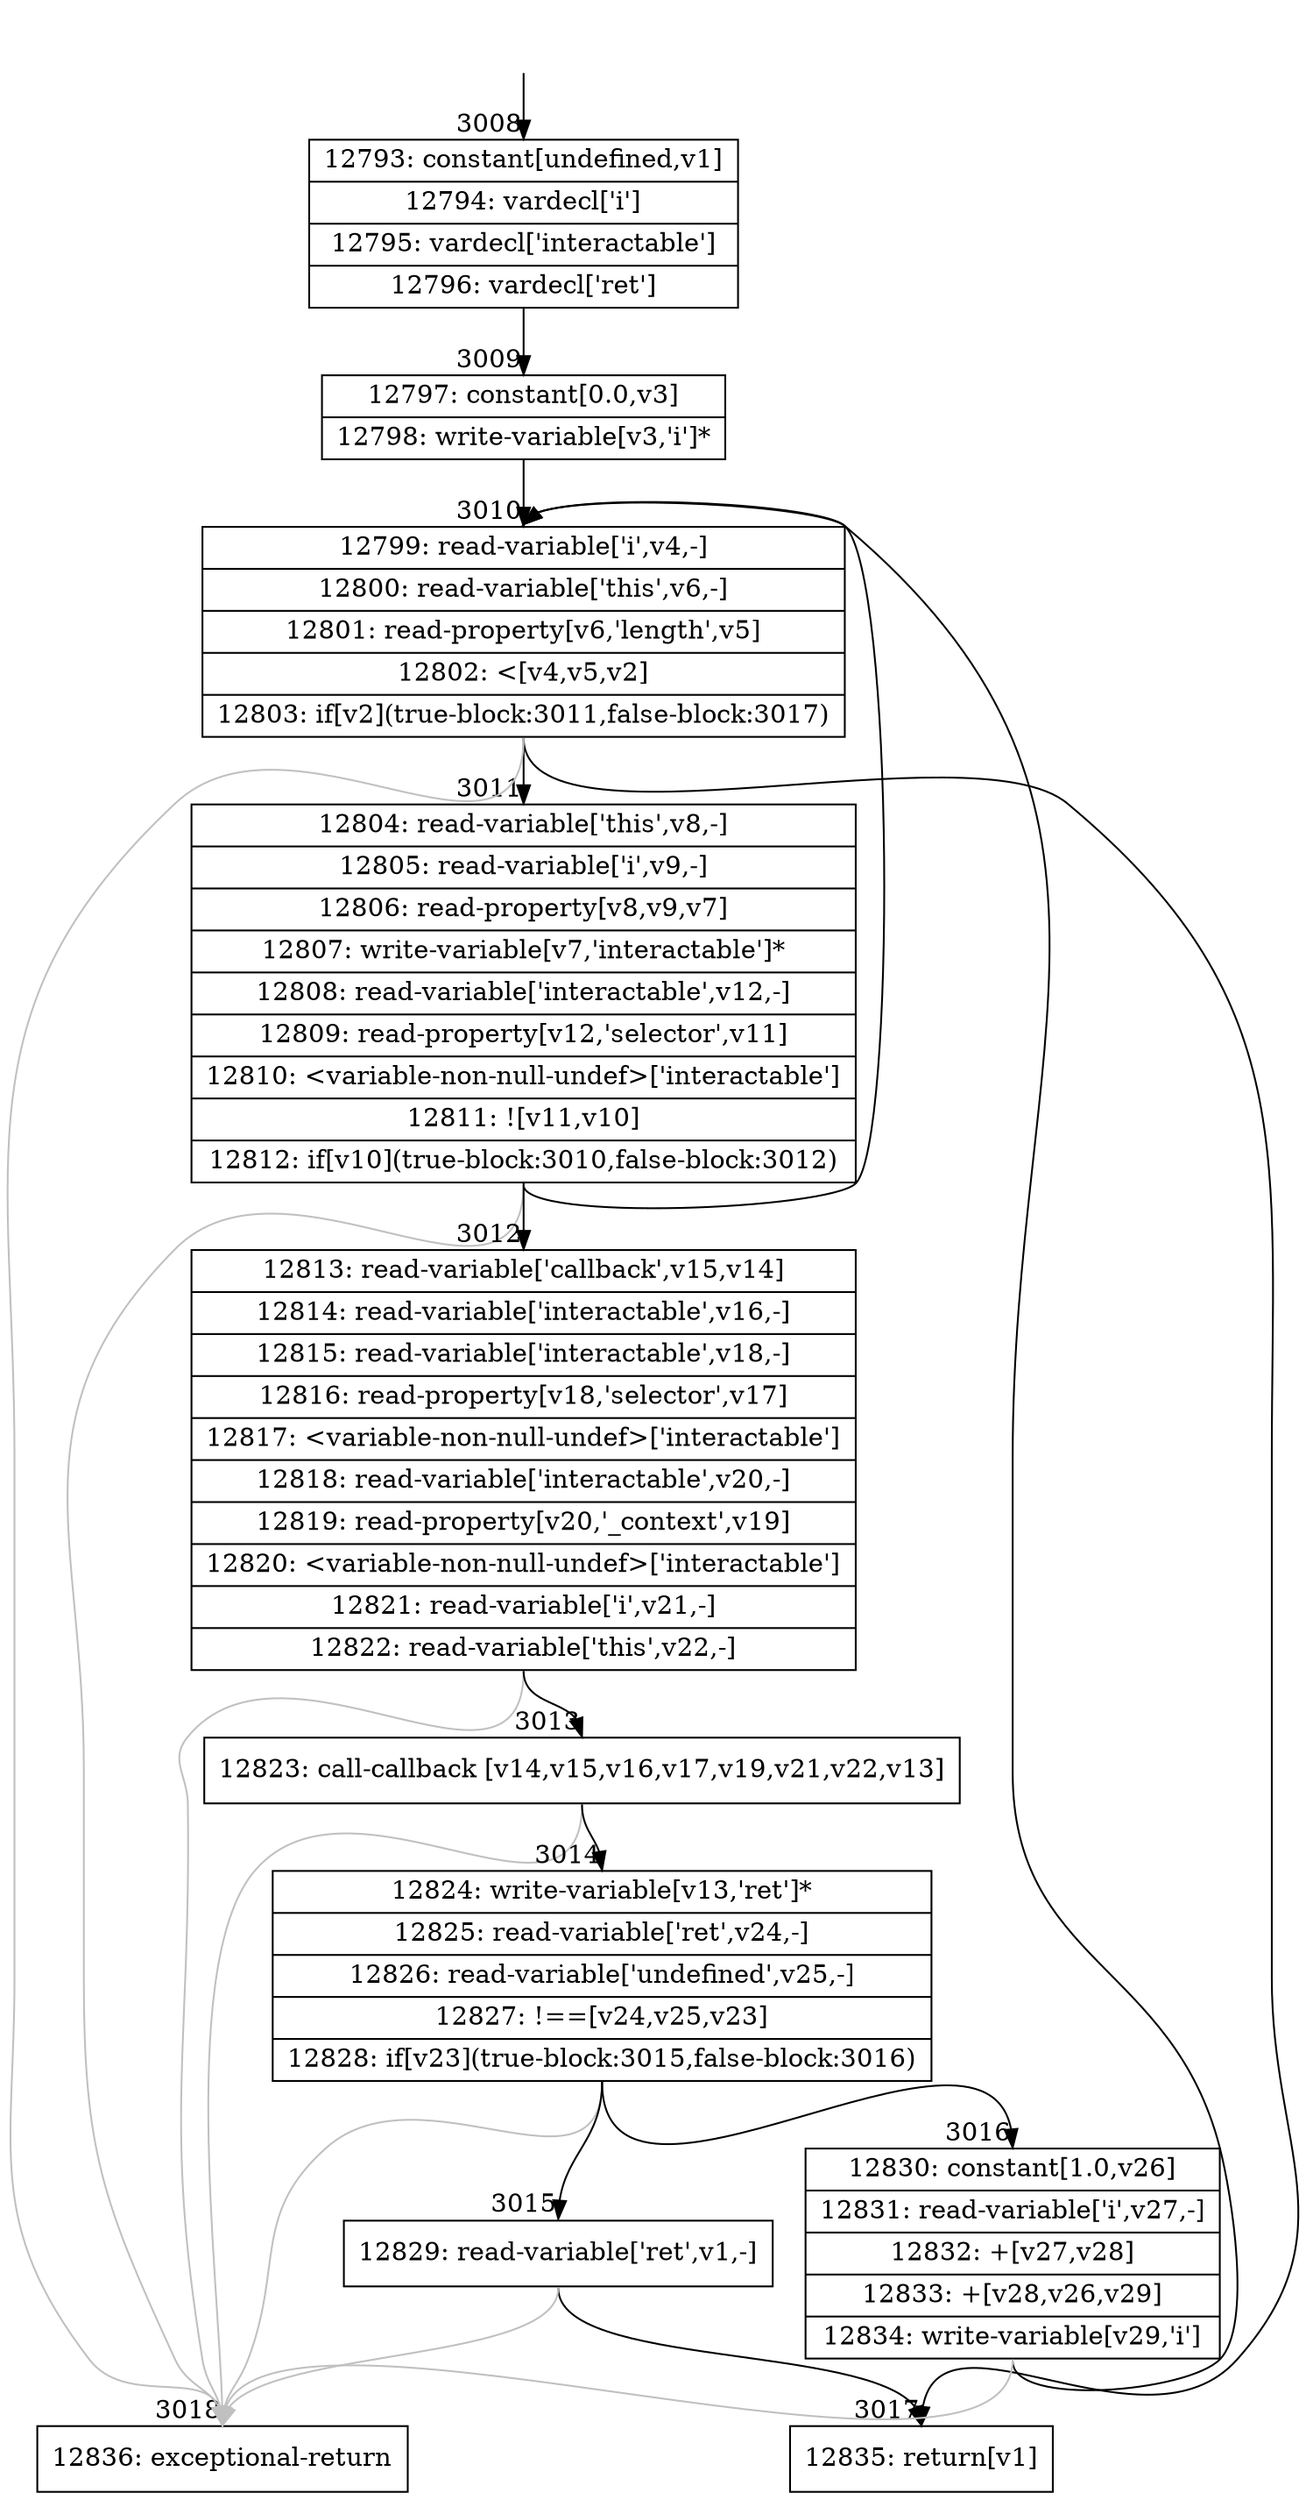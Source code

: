 digraph {
rankdir="TD"
BB_entry127[shape=none,label=""];
BB_entry127 -> BB3008 [tailport=s, headport=n, headlabel="    3008"]
BB3008 [shape=record label="{12793: constant[undefined,v1]|12794: vardecl['i']|12795: vardecl['interactable']|12796: vardecl['ret']}" ] 
BB3008 -> BB3009 [tailport=s, headport=n, headlabel="      3009"]
BB3009 [shape=record label="{12797: constant[0.0,v3]|12798: write-variable[v3,'i']*}" ] 
BB3009 -> BB3010 [tailport=s, headport=n, headlabel="      3010"]
BB3010 [shape=record label="{12799: read-variable['i',v4,-]|12800: read-variable['this',v6,-]|12801: read-property[v6,'length',v5]|12802: \<[v4,v5,v2]|12803: if[v2](true-block:3011,false-block:3017)}" ] 
BB3010 -> BB3011 [tailport=s, headport=n, headlabel="      3011"]
BB3010 -> BB3017 [tailport=s, headport=n, headlabel="      3017"]
BB3010 -> BB3018 [tailport=s, headport=n, color=gray, headlabel="      3018"]
BB3011 [shape=record label="{12804: read-variable['this',v8,-]|12805: read-variable['i',v9,-]|12806: read-property[v8,v9,v7]|12807: write-variable[v7,'interactable']*|12808: read-variable['interactable',v12,-]|12809: read-property[v12,'selector',v11]|12810: \<variable-non-null-undef\>['interactable']|12811: ![v11,v10]|12812: if[v10](true-block:3010,false-block:3012)}" ] 
BB3011 -> BB3010 [tailport=s, headport=n]
BB3011 -> BB3012 [tailport=s, headport=n, headlabel="      3012"]
BB3011 -> BB3018 [tailport=s, headport=n, color=gray]
BB3012 [shape=record label="{12813: read-variable['callback',v15,v14]|12814: read-variable['interactable',v16,-]|12815: read-variable['interactable',v18,-]|12816: read-property[v18,'selector',v17]|12817: \<variable-non-null-undef\>['interactable']|12818: read-variable['interactable',v20,-]|12819: read-property[v20,'_context',v19]|12820: \<variable-non-null-undef\>['interactable']|12821: read-variable['i',v21,-]|12822: read-variable['this',v22,-]}" ] 
BB3012 -> BB3013 [tailport=s, headport=n, headlabel="      3013"]
BB3012 -> BB3018 [tailport=s, headport=n, color=gray]
BB3013 [shape=record label="{12823: call-callback [v14,v15,v16,v17,v19,v21,v22,v13]}" ] 
BB3013 -> BB3014 [tailport=s, headport=n, headlabel="      3014"]
BB3013 -> BB3018 [tailport=s, headport=n, color=gray]
BB3014 [shape=record label="{12824: write-variable[v13,'ret']*|12825: read-variable['ret',v24,-]|12826: read-variable['undefined',v25,-]|12827: !==[v24,v25,v23]|12828: if[v23](true-block:3015,false-block:3016)}" ] 
BB3014 -> BB3015 [tailport=s, headport=n, headlabel="      3015"]
BB3014 -> BB3016 [tailport=s, headport=n, headlabel="      3016"]
BB3014 -> BB3018 [tailport=s, headport=n, color=gray]
BB3015 [shape=record label="{12829: read-variable['ret',v1,-]}" ] 
BB3015 -> BB3017 [tailport=s, headport=n]
BB3015 -> BB3018 [tailport=s, headport=n, color=gray]
BB3016 [shape=record label="{12830: constant[1.0,v26]|12831: read-variable['i',v27,-]|12832: +[v27,v28]|12833: +[v28,v26,v29]|12834: write-variable[v29,'i']}" ] 
BB3016 -> BB3010 [tailport=s, headport=n]
BB3016 -> BB3018 [tailport=s, headport=n, color=gray]
BB3017 [shape=record label="{12835: return[v1]}" ] 
BB3018 [shape=record label="{12836: exceptional-return}" ] 
//#$~ 3781
}
